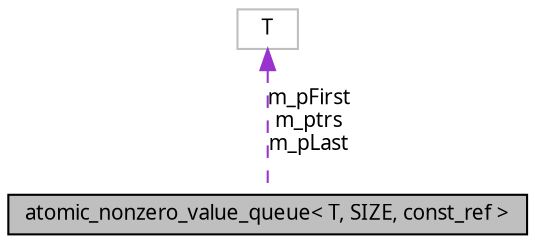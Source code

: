 digraph G
{
  edge [fontname="FreeSans.ttf",fontsize=10,labelfontname="FreeSans.ttf",labelfontsize=10];
  node [fontname="FreeSans.ttf",fontsize=10,shape=record];
  Node1 [label="atomic_nonzero_value_queue\< T, SIZE, const_ref \>",height=0.2,width=0.4,color="black", fillcolor="grey75", style="filled" fontcolor="black"];
  Node2 -> Node1 [dir=back,color="darkorchid3",fontsize=10,style="dashed",label="m_pFirst\nm_ptrs\nm_pLast",fontname="FreeSans.ttf"];
  Node2 [label="T",height=0.2,width=0.4,color="grey75", fillcolor="white", style="filled"];
}
